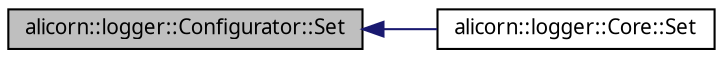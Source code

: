 digraph "alicorn::logger::Configurator::Set"
{
 // INTERACTIVE_SVG=YES
  edge [fontname="Verdana",fontsize="10",labelfontname="Verdana",labelfontsize="10"];
  node [fontname="Verdana",fontsize="10",shape=record];
  rankdir="LR";
  Node1 [label="alicorn::logger::Configurator::Set",height=0.2,width=0.4,color="black", fillcolor="grey75", style="filled", fontcolor="black"];
  Node1 -> Node2 [dir="back",color="midnightblue",fontsize="10",style="solid",fontname="Verdana"];
  Node2 [label="alicorn::logger::Core::Set",height=0.2,width=0.4,color="black", fillcolor="white", style="filled",URL="$a00073.html#a47b345730a5268f6f1a8bf52dd02b12c",tooltip="Функция для установки параметра настроек. "];
}
